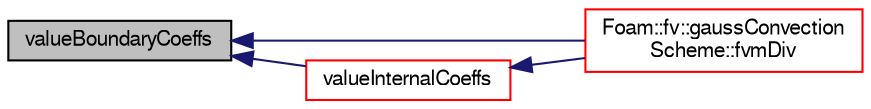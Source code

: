 digraph "valueBoundaryCoeffs"
{
  bgcolor="transparent";
  edge [fontname="FreeSans",fontsize="10",labelfontname="FreeSans",labelfontsize="10"];
  node [fontname="FreeSans",fontsize="10",shape=record];
  rankdir="LR";
  Node1807 [label="valueBoundaryCoeffs",height=0.2,width=0.4,color="black", fillcolor="grey75", style="filled", fontcolor="black"];
  Node1807 -> Node1808 [dir="back",color="midnightblue",fontsize="10",style="solid",fontname="FreeSans"];
  Node1808 [label="Foam::fv::gaussConvection\lScheme::fvmDiv",height=0.2,width=0.4,color="red",URL="$a22446.html#ad6edbed7fbf0c42fcc63dee2f3ee3bf3"];
  Node1807 -> Node1818 [dir="back",color="midnightblue",fontsize="10",style="solid",fontname="FreeSans"];
  Node1818 [label="valueInternalCoeffs",height=0.2,width=0.4,color="red",URL="$a22354.html#ade43d20070e7548fd31e535b2dbd4e26",tooltip="Return the matrix diagonal coefficients corresponding to the. "];
  Node1818 -> Node1808 [dir="back",color="midnightblue",fontsize="10",style="solid",fontname="FreeSans"];
}

